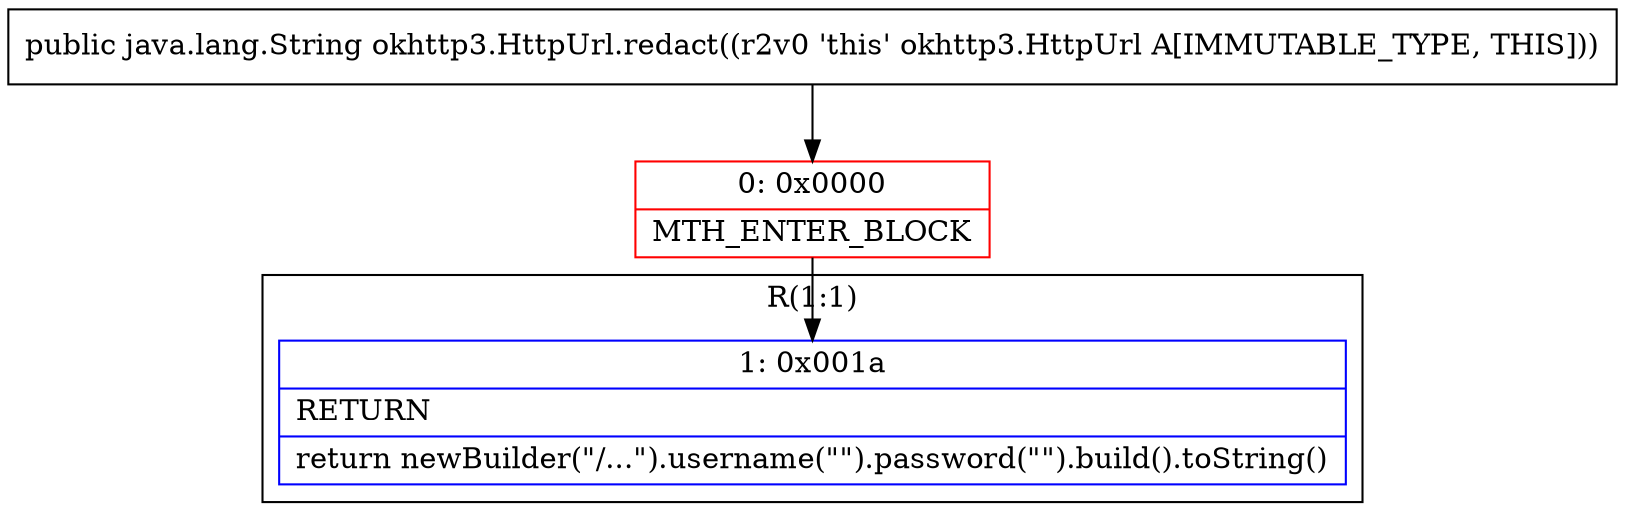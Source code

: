 digraph "CFG forokhttp3.HttpUrl.redact()Ljava\/lang\/String;" {
subgraph cluster_Region_873457958 {
label = "R(1:1)";
node [shape=record,color=blue];
Node_1 [shape=record,label="{1\:\ 0x001a|RETURN\l|return newBuilder(\"\/...\").username(\"\").password(\"\").build().toString()\l}"];
}
Node_0 [shape=record,color=red,label="{0\:\ 0x0000|MTH_ENTER_BLOCK\l}"];
MethodNode[shape=record,label="{public java.lang.String okhttp3.HttpUrl.redact((r2v0 'this' okhttp3.HttpUrl A[IMMUTABLE_TYPE, THIS])) }"];
MethodNode -> Node_0;
Node_0 -> Node_1;
}

